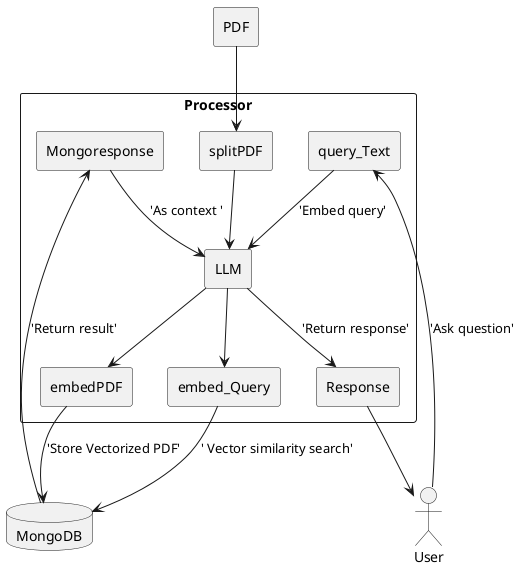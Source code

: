 @startuml RAGPDF
skinparam ComponentStyle rectangle

actor User

component PDF{
}

component Processor{
    component query_Text{
    }
    component splitPDF{
    }
    component embedPDF{
    }
    component LLM{
    }
    component Mongoresponse{
    }
    component Response{
    }
    component embed_Query{
    }

}

database MongoDB{
}

PDF --> splitPDF
splitPDF --> LLM
LLM --> embedPDF
embedPDF --> MongoDB : 'Store Vectorized PDF'

User --> query_Text : 'Ask question'
query_Text --> LLM : 'Embed query'
LLM --> embed_Query
embed_Query --> MongoDB : ' Vector similarity search'
MongoDB --> Mongoresponse : 'Return result'
Mongoresponse --> LLM : 'As context '
LLM --> Response : 'Return response'
Response --> User

@enduml